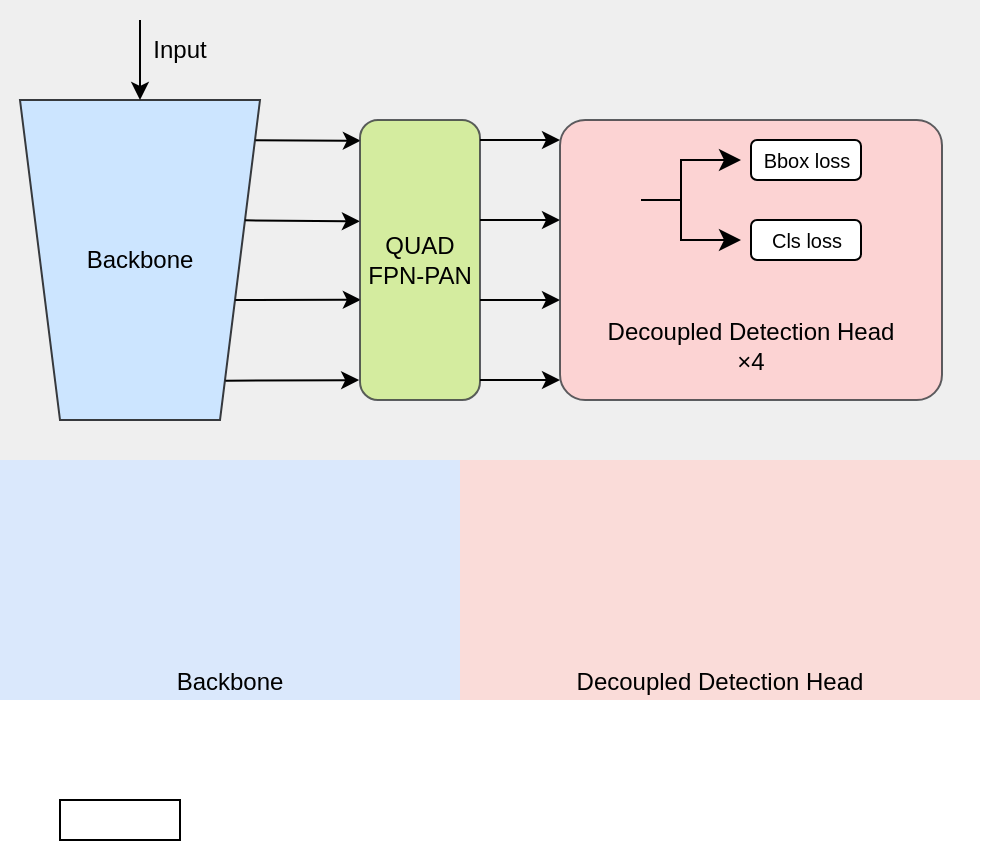 <mxfile version="24.6.4" type="github">
  <diagram name="第 1 页" id="ilSwykqsadgWNNI03-N_">
    <mxGraphModel dx="763" dy="428" grid="1" gridSize="10" guides="1" tooltips="1" connect="1" arrows="1" fold="1" page="1" pageScale="1" pageWidth="827" pageHeight="1169" math="0" shadow="0">
      <root>
        <mxCell id="0" />
        <mxCell id="1" parent="0" />
        <mxCell id="50opZlvA_jptatyNIHWN-83" value="&lt;div&gt;&lt;br&gt;&lt;/div&gt;&lt;div&gt;&lt;br&gt;&lt;/div&gt;&lt;div&gt;&lt;br&gt;&lt;/div&gt;&lt;div&gt;&lt;br&gt;&lt;/div&gt;&lt;div&gt;&lt;br&gt;&lt;/div&gt;&lt;div&gt;&lt;br&gt;&lt;/div&gt;&lt;div&gt;&lt;br&gt;&lt;/div&gt;Decoupled Detection Head" style="rounded=1;whiteSpace=wrap;html=1;arcSize=0;fillColor=#fad9d5;strokeColor=none;opacity=90;" parent="1" vertex="1">
          <mxGeometry x="280" y="340" width="260" height="120" as="geometry" />
        </mxCell>
        <mxCell id="50opZlvA_jptatyNIHWN-82" value="&lt;div&gt;&lt;br&gt;&lt;/div&gt;&lt;div&gt;&lt;br&gt;&lt;/div&gt;&lt;div&gt;&lt;br&gt;&lt;/div&gt;&lt;div&gt;&lt;br&gt;&lt;/div&gt;&lt;div&gt;&lt;br&gt;&lt;/div&gt;&lt;div&gt;&lt;br&gt;&lt;/div&gt;&lt;div&gt;&lt;br&gt;&lt;/div&gt;Backbone" style="rounded=1;whiteSpace=wrap;html=1;arcSize=0;fillColor=#dae8fc;strokeColor=none;" parent="1" vertex="1">
          <mxGeometry x="50" y="340" width="230" height="120" as="geometry" />
        </mxCell>
        <mxCell id="50opZlvA_jptatyNIHWN-81" value="" style="rounded=1;whiteSpace=wrap;html=1;arcSize=0;fillColor=#eeeeee;strokeColor=none;opacity=90;" parent="1" vertex="1">
          <mxGeometry x="50" y="110" width="490" height="230" as="geometry" />
        </mxCell>
        <mxCell id="50opZlvA_jptatyNIHWN-10" value="" style="shape=trapezoid;perimeter=trapezoidPerimeter;whiteSpace=wrap;html=1;fixedSize=1;rotation=-180;align=center;fillColor=#cce5ff;strokeColor=#36393d;" parent="1" vertex="1">
          <mxGeometry x="60" y="160" width="120" height="160" as="geometry" />
        </mxCell>
        <mxCell id="50opZlvA_jptatyNIHWN-15" value="" style="endArrow=classic;html=1;rounded=0;exitX=0.019;exitY=0.874;exitDx=0;exitDy=0;exitPerimeter=0;entryX=0.007;entryY=0.074;entryDx=0;entryDy=0;entryPerimeter=0;" parent="1" source="50opZlvA_jptatyNIHWN-10" target="50opZlvA_jptatyNIHWN-20" edge="1">
          <mxGeometry width="50" height="50" relative="1" as="geometry">
            <mxPoint x="180" y="180" as="sourcePoint" />
            <mxPoint x="220" y="180" as="targetPoint" />
          </mxGeometry>
        </mxCell>
        <mxCell id="50opZlvA_jptatyNIHWN-16" value="" style="endArrow=classic;html=1;rounded=0;exitX=0.062;exitY=0.624;exitDx=0;exitDy=0;exitPerimeter=0;entryX=-0.001;entryY=0.362;entryDx=0;entryDy=0;entryPerimeter=0;" parent="1" source="50opZlvA_jptatyNIHWN-10" target="50opZlvA_jptatyNIHWN-20" edge="1">
          <mxGeometry width="50" height="50" relative="1" as="geometry">
            <mxPoint x="180" y="220" as="sourcePoint" />
            <mxPoint x="220" y="220" as="targetPoint" />
          </mxGeometry>
        </mxCell>
        <mxCell id="50opZlvA_jptatyNIHWN-17" value="" style="endArrow=classic;html=1;rounded=0;exitX=0.103;exitY=0.375;exitDx=0;exitDy=0;exitPerimeter=0;entryX=0.007;entryY=0.642;entryDx=0;entryDy=0;entryPerimeter=0;" parent="1" source="50opZlvA_jptatyNIHWN-10" target="50opZlvA_jptatyNIHWN-20" edge="1">
          <mxGeometry width="50" height="50" relative="1" as="geometry">
            <mxPoint x="180" y="260" as="sourcePoint" />
            <mxPoint x="220" y="260" as="targetPoint" />
          </mxGeometry>
        </mxCell>
        <mxCell id="50opZlvA_jptatyNIHWN-18" value="" style="endArrow=classic;html=1;rounded=0;exitX=0.144;exitY=0.123;exitDx=0;exitDy=0;exitPerimeter=0;entryX=-0.007;entryY=0.929;entryDx=0;entryDy=0;entryPerimeter=0;" parent="1" source="50opZlvA_jptatyNIHWN-10" target="50opZlvA_jptatyNIHWN-20" edge="1">
          <mxGeometry width="50" height="50" relative="1" as="geometry">
            <mxPoint x="180" y="300" as="sourcePoint" />
            <mxPoint x="220" y="300" as="targetPoint" />
          </mxGeometry>
        </mxCell>
        <mxCell id="50opZlvA_jptatyNIHWN-20" value="&lt;div&gt;QUAD&lt;/div&gt;&lt;div&gt;FPN-PAN&lt;/div&gt;" style="rounded=1;whiteSpace=wrap;html=1;fillColor=#cdeb8b;strokeColor=#36393d;opacity=80;" parent="1" vertex="1">
          <mxGeometry x="230" y="170" width="60" height="140" as="geometry" />
        </mxCell>
        <mxCell id="50opZlvA_jptatyNIHWN-22" value="" style="endArrow=none;html=1;rounded=0;" parent="1" edge="1">
          <mxGeometry width="50" height="50" relative="1" as="geometry">
            <mxPoint x="170" y="230" as="sourcePoint" />
            <mxPoint x="170" y="230" as="targetPoint" />
          </mxGeometry>
        </mxCell>
        <mxCell id="50opZlvA_jptatyNIHWN-45" value="&lt;div&gt;&lt;span style=&quot;background-color: initial;&quot;&gt;Backbone&lt;/span&gt;&lt;br&gt;&lt;/div&gt;" style="text;html=1;align=center;verticalAlign=middle;whiteSpace=wrap;rounded=0;" parent="1" vertex="1">
          <mxGeometry x="90" y="225" width="60" height="30" as="geometry" />
        </mxCell>
        <mxCell id="50opZlvA_jptatyNIHWN-46" value="" style="endArrow=classic;html=1;rounded=0;entryX=0.5;entryY=1;entryDx=0;entryDy=0;" parent="1" target="50opZlvA_jptatyNIHWN-10" edge="1">
          <mxGeometry width="50" height="50" relative="1" as="geometry">
            <mxPoint x="120" y="120" as="sourcePoint" />
            <mxPoint x="150" y="110" as="targetPoint" />
          </mxGeometry>
        </mxCell>
        <mxCell id="50opZlvA_jptatyNIHWN-47" value="Input" style="text;html=1;align=center;verticalAlign=middle;whiteSpace=wrap;rounded=0;" parent="1" vertex="1">
          <mxGeometry x="110" y="120" width="60" height="30" as="geometry" />
        </mxCell>
        <mxCell id="50opZlvA_jptatyNIHWN-50" value="" style="endArrow=classic;html=1;rounded=0;" parent="1" edge="1">
          <mxGeometry width="50" height="50" relative="1" as="geometry">
            <mxPoint x="290" y="180" as="sourcePoint" />
            <mxPoint x="330" y="180" as="targetPoint" />
          </mxGeometry>
        </mxCell>
        <mxCell id="50opZlvA_jptatyNIHWN-52" value="" style="endArrow=classic;html=1;rounded=0;" parent="1" edge="1">
          <mxGeometry width="50" height="50" relative="1" as="geometry">
            <mxPoint x="290" y="220" as="sourcePoint" />
            <mxPoint x="330" y="220" as="targetPoint" />
          </mxGeometry>
        </mxCell>
        <mxCell id="50opZlvA_jptatyNIHWN-54" value="" style="endArrow=classic;html=1;rounded=0;" parent="1" edge="1">
          <mxGeometry width="50" height="50" relative="1" as="geometry">
            <mxPoint x="290" y="260" as="sourcePoint" />
            <mxPoint x="330" y="260" as="targetPoint" />
          </mxGeometry>
        </mxCell>
        <mxCell id="50opZlvA_jptatyNIHWN-56" value="" style="endArrow=classic;html=1;rounded=0;" parent="1" edge="1">
          <mxGeometry width="50" height="50" relative="1" as="geometry">
            <mxPoint x="290" y="300" as="sourcePoint" />
            <mxPoint x="330" y="300" as="targetPoint" />
          </mxGeometry>
        </mxCell>
        <mxCell id="50opZlvA_jptatyNIHWN-66" value="&lt;div style=&quot;&quot;&gt;&lt;br&gt;&lt;/div&gt;&lt;div style=&quot;&quot;&gt;&lt;br&gt;&lt;/div&gt;&lt;div style=&quot;&quot;&gt;&lt;br&gt;&lt;/div&gt;&lt;div style=&quot;&quot;&gt;&lt;br&gt;&lt;/div&gt;&lt;div style=&quot;&quot;&gt;&lt;br&gt;&lt;/div&gt;&lt;div style=&quot;&quot;&gt;&lt;br&gt;&lt;/div&gt;&lt;div style=&quot;&quot;&gt;Decoupled Detection Head&lt;/div&gt;&lt;div style=&quot;&quot;&gt;×4&lt;br&gt;&lt;/div&gt;" style="rounded=1;whiteSpace=wrap;html=1;align=center;fillColor=#ffcccc;strokeColor=#36393d;glass=0;shadow=0;arcSize=9;opacity=80;" parent="1" vertex="1">
          <mxGeometry x="330" y="170" width="191" height="140" as="geometry" />
        </mxCell>
        <mxCell id="50opZlvA_jptatyNIHWN-72" value="" style="edgeStyle=elbowEdgeStyle;elbow=horizontal;endArrow=classic;html=1;curved=0;rounded=0;endSize=8;startSize=8;" parent="1" edge="1">
          <mxGeometry width="50" height="50" relative="1" as="geometry">
            <mxPoint x="370.5" y="210" as="sourcePoint" />
            <mxPoint x="420.5" y="230" as="targetPoint" />
            <Array as="points">
              <mxPoint x="390.5" y="220" />
            </Array>
          </mxGeometry>
        </mxCell>
        <mxCell id="50opZlvA_jptatyNIHWN-73" value="&lt;font style=&quot;font-size: 10px;&quot;&gt;Bbox loss&lt;/font&gt;" style="rounded=1;whiteSpace=wrap;html=1;" parent="1" vertex="1">
          <mxGeometry x="425.5" y="180" width="55" height="20" as="geometry" />
        </mxCell>
        <mxCell id="50opZlvA_jptatyNIHWN-74" value="&lt;font style=&quot;font-size: 10px;&quot;&gt;Cls loss&lt;/font&gt;" style="rounded=1;whiteSpace=wrap;html=1;" parent="1" vertex="1">
          <mxGeometry x="425.5" y="220" width="55" height="20" as="geometry" />
        </mxCell>
        <mxCell id="50opZlvA_jptatyNIHWN-75" value="" style="edgeStyle=elbowEdgeStyle;elbow=horizontal;endArrow=classic;html=1;curved=0;rounded=0;endSize=8;startSize=8;" parent="1" edge="1">
          <mxGeometry width="50" height="50" relative="1" as="geometry">
            <mxPoint x="370.5" y="210" as="sourcePoint" />
            <mxPoint x="420.5" y="190" as="targetPoint" />
            <Array as="points">
              <mxPoint x="390.5" y="200" />
            </Array>
          </mxGeometry>
        </mxCell>
        <mxCell id="3TsgUT6RMdc_zKiI5HgE-1" value="" style="rounded=0;whiteSpace=wrap;html=1;" vertex="1" parent="1">
          <mxGeometry x="80" y="510" width="60" height="20" as="geometry" />
        </mxCell>
      </root>
    </mxGraphModel>
  </diagram>
</mxfile>
